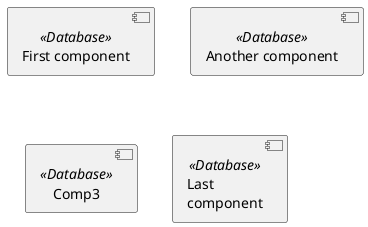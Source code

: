 @startuml

[First component] <<Database>>
[Another component] as Comp2 <<Database>>
component Comp3 <<Database>>
component [Last\ncomponent] as Comp4 <<Database>>

@enduml